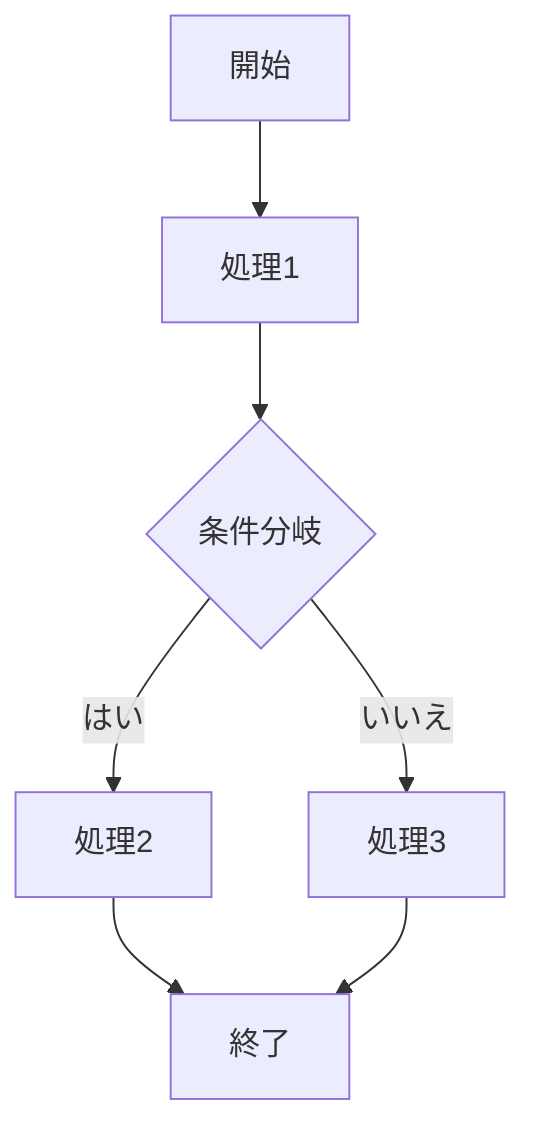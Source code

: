 flowchart TD
    A[開始] --> B[処理1]
    B --> C{条件分岐}
    C -->|はい| D[処理2]
    C -->|いいえ| E[処理3]
    D --> F[終了]
    E --> F[終了]